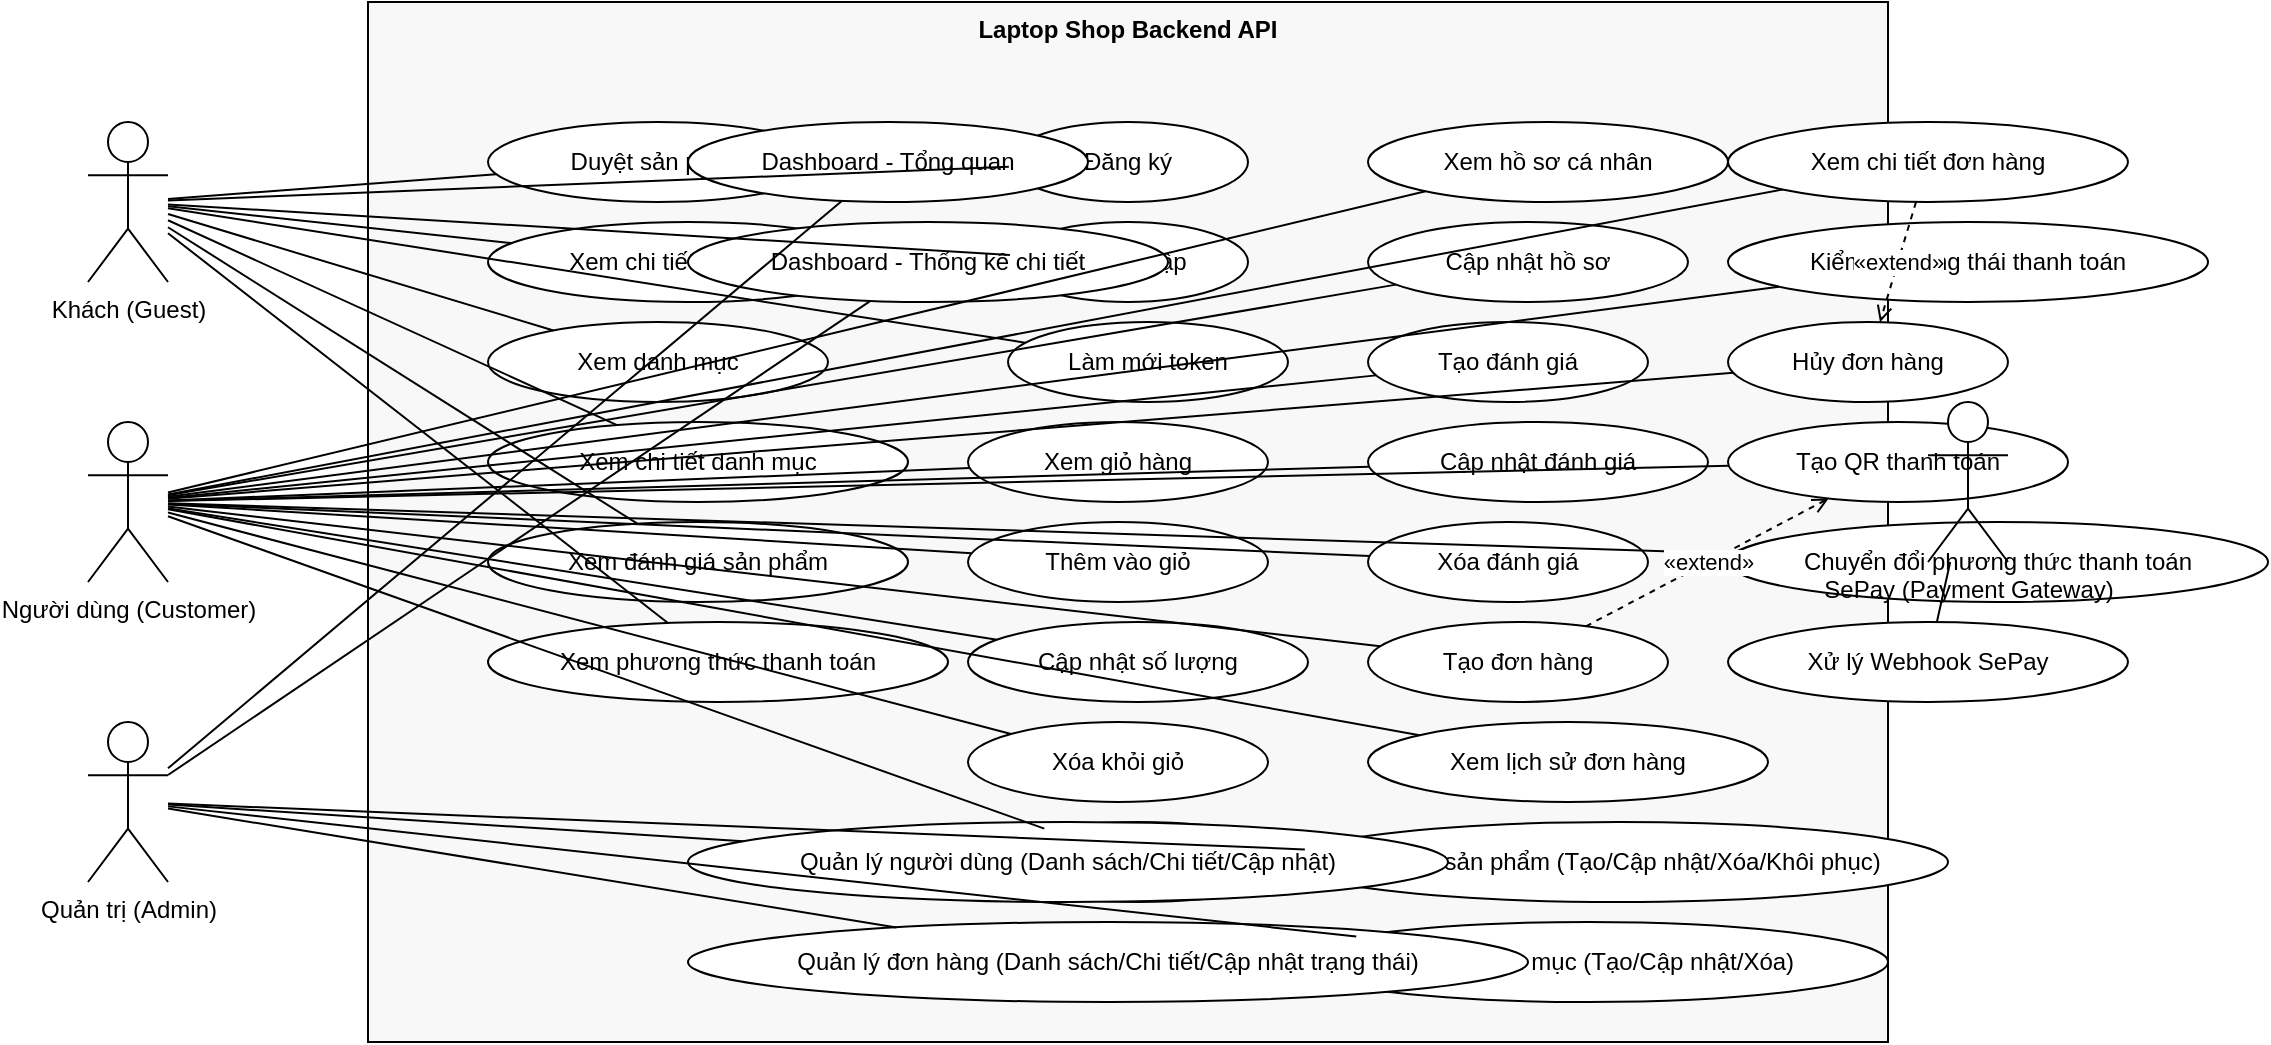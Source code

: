 <mxfile version="20.8.3" type="device">
  <diagram id="usecase-backend" name="Use Case - Backend API">
    <mxGraphModel dx="1500" dy="900" grid="1" gridSize="10" guides="1" tooltips="1" connect="1" arrows="1" fold="1" page="1" pageScale="1" pageWidth="1920" pageHeight="1080" math="0" shadow="0">
      <root>
        <mxCell id="0"/>
        <mxCell id="1" parent="0"/>

        <!-- System Boundary -->
        <mxCell id="sysBoundary" value="Laptop Shop Backend API" style="shape=rectangle;whiteSpace=wrap;html=1;strokeDasharray=4 4;rounded=0;fontStyle=1;align=center;verticalAlign=top;fillColor=#f8f8f8;" vertex="1" parent="1">
          <mxGeometry x="160" y="20" width="760" height="520" as="geometry"/>
        </mxCell>

        <!-- Actors -->
        <mxCell id="actorGuest" value="Khách (Guest)" style="shape=umlActor;verticalLabelPosition=bottom;verticalAlign=top;html=1;" vertex="1" parent="1">
          <mxGeometry x="20" y="80" width="40" height="80" as="geometry"/>
        </mxCell>
        <mxCell id="actorUser" value="Người dùng (Customer)" style="shape=umlActor;verticalLabelPosition=bottom;verticalAlign=top;html=1;" vertex="1" parent="1">
          <mxGeometry x="20" y="230" width="40" height="80" as="geometry"/>
        </mxCell>
        <mxCell id="actorAdmin" value="Quản trị (Admin)" style="shape=umlActor;verticalLabelPosition=bottom;verticalAlign=top;html=1;" vertex="1" parent="1">
          <mxGeometry x="20" y="380" width="40" height="80" as="geometry"/>
        </mxCell>
        <mxCell id="actorSepay" value="SePay (Payment Gateway)" style="shape=umlActor;verticalLabelPosition=bottom;verticalAlign=top;html=1;" vertex="1" parent="1">
          <mxGeometry x="940" y="220" width="40" height="80" as="geometry"/>
        </mxCell>

        <!-- Guest Use Cases -->
        <mxCell id="ucBrowseProducts" value="Duyệt sản phẩm" style="ellipse;whiteSpace=wrap;html=1;" vertex="1" parent="sysBoundary">
          <mxGeometry x="60" y="60" width="170" height="40" as="geometry"/>
        </mxCell>
        <mxCell id="ucViewProduct" value="Xem chi tiết sản phẩm" style="ellipse;whiteSpace=wrap;html=1;" vertex="1" parent="sysBoundary">
          <mxGeometry x="60" y="110" width="200" height="40" as="geometry"/>
        </mxCell>
        <mxCell id="ucBrowseCategories" value="Xem danh mục" style="ellipse;whiteSpace=wrap;html=1;" vertex="1" parent="sysBoundary">
          <mxGeometry x="60" y="160" width="170" height="40" as="geometry"/>
        </mxCell>
        <mxCell id="ucViewCategory" value="Xem chi tiết danh mục" style="ellipse;whiteSpace=wrap;html=1;" vertex="1" parent="sysBoundary">
          <mxGeometry x="60" y="210" width="210" height="40" as="geometry"/>
        </mxCell>
        <mxCell id="ucViewProductReviews" value="Xem đánh giá sản phẩm" style="ellipse;whiteSpace=wrap;html=1;" vertex="1" parent="sysBoundary">
          <mxGeometry x="60" y="260" width="210" height="40" as="geometry"/>
        </mxCell>
        <mxCell id="ucGetPaymentMethods" value="Xem phương thức thanh toán" style="ellipse;whiteSpace=wrap;html=1;" vertex="1" parent="sysBoundary">
          <mxGeometry x="60" y="310" width="230" height="40" as="geometry"/>
        </mxCell>
        <mxCell id="ucRegister" value="Đăng ký" style="ellipse;whiteSpace=wrap;html=1;" vertex="1" parent="sysBoundary">
          <mxGeometry x="320" y="60" width="120" height="40" as="geometry"/>
        </mxCell>
        <mxCell id="ucLogin" value="Đăng nhập" style="ellipse;whiteSpace=wrap;html=1;" vertex="1" parent="sysBoundary">
          <mxGeometry x="320" y="110" width="120" height="40" as="geometry"/>
        </mxCell>
        <mxCell id="ucRefreshToken" value="Làm mới token" style="ellipse;whiteSpace=wrap;html=1;" vertex="1" parent="sysBoundary">
          <mxGeometry x="320" y="160" width="140" height="40" as="geometry"/>
        </mxCell>

        <!-- Customer Use Cases: Cart & Profile & Reviews -->
        <mxCell id="ucViewCart" value="Xem giỏ hàng" style="ellipse;whiteSpace=wrap;html=1;" vertex="1" parent="sysBoundary">
          <mxGeometry x="300" y="210" width="150" height="40" as="geometry"/>
        </mxCell>
        <mxCell id="ucAddToCart" value="Thêm vào giỏ" style="ellipse;whiteSpace=wrap;html=1;" vertex="1" parent="sysBoundary">
          <mxGeometry x="300" y="260" width="150" height="40" as="geometry"/>
        </mxCell>
        <mxCell id="ucUpdateCart" value="Cập nhật số lượng" style="ellipse;whiteSpace=wrap;html=1;" vertex="1" parent="sysBoundary">
          <mxGeometry x="300" y="310" width="170" height="40" as="geometry"/>
        </mxCell>
        <mxCell id="ucRemoveFromCart" value="Xóa khỏi giỏ" style="ellipse;whiteSpace=wrap;html=1;" vertex="1" parent="sysBoundary">
          <mxGeometry x="300" y="360" width="150" height="40" as="geometry"/>
        </mxCell>
        <mxCell id="ucClearCart" value="Xóa toàn bộ giỏ" style="ellipse;whiteSpace=wrap;html=1;" vertex="1" parent="sysBoundary">
          <mxGeometry x="300" y="410" width="170" height="40" as="geometry"/>
        </mxCell>

        <mxCell id="ucViewProfile" value="Xem hồ sơ cá nhân" style="ellipse;whiteSpace=wrap;html=1;" vertex="1" parent="sysBoundary">
          <mxGeometry x="500" y="60" width="180" height="40" as="geometry"/>
        </mxCell>
        <mxCell id="ucUpdateProfile" value="Cập nhật hồ sơ" style="ellipse;whiteSpace=wrap;html=1;" vertex="1" parent="sysBoundary">
          <mxGeometry x="500" y="110" width="160" height="40" as="geometry"/>
        </mxCell>

        <mxCell id="ucCreateReview" value="Tạo đánh giá" style="ellipse;whiteSpace=wrap;html=1;" vertex="1" parent="sysBoundary">
          <mxGeometry x="500" y="160" width="140" height="40" as="geometry"/>
        </mxCell>
        <mxCell id="ucUpdateReview" value="Cập nhật đánh giá" style="ellipse;whiteSpace=wrap;html=1;" vertex="1" parent="sysBoundary">
          <mxGeometry x="500" y="210" width="170" height="40" as="geometry"/>
        </mxCell>
        <mxCell id="ucDeleteReview" value="Xóa đánh giá" style="ellipse;whiteSpace=wrap;html=1;" vertex="1" parent="sysBoundary">
          <mxGeometry x="500" y="260" width="140" height="40" as="geometry"/>
        </mxCell>

        <!-- Orders & Payments (Customer) -->
        <mxCell id="ucCreateOrder" value="Tạo đơn hàng" style="ellipse;whiteSpace=wrap;html=1;" vertex="1" parent="sysBoundary">
          <mxGeometry x="500" y="310" width="150" height="40" as="geometry"/>
        </mxCell>
        <mxCell id="ucOrderHistory" value="Xem lịch sử đơn hàng" style="ellipse;whiteSpace=wrap;html=1;" vertex="1" parent="sysBoundary">
          <mxGeometry x="500" y="360" width="200" height="40" as="geometry"/>
        </mxCell>
        <mxCell id="ucOrderDetail" value="Xem chi tiết đơn hàng" style="ellipse;whiteSpace=wrap;html=1;" vertex="1" parent="sysBoundary">
          <mxGeometry x="680" y="60" width="200" height="40" as="geometry"/>
        </mxCell>
        <mxCell id="ucCheckPaymentStatus" value="Kiểm tra trạng thái thanh toán" style="ellipse;whiteSpace=wrap;html=1;" vertex="1" parent="sysBoundary">
          <mxGeometry x="680" y="110" width="240" height="40" as="geometry"/>
        </mxCell>
        <mxCell id="ucCancelOrder" value="Hủy đơn hàng" style="ellipse;whiteSpace=wrap;html=1;" vertex="1" parent="sysBoundary">
          <mxGeometry x="680" y="160" width="140" height="40" as="geometry"/>
        </mxCell>
        <mxCell id="ucCreatePaymentQR" value="Tạo QR thanh toán" style="ellipse;whiteSpace=wrap;html=1;" vertex="1" parent="sysBoundary">
          <mxGeometry x="680" y="210" width="170" height="40" as="geometry"/>
        </mxCell>
        <mxCell id="ucSwitchPaymentMethod" value="Chuyển đổi phương thức thanh toán" style="ellipse;whiteSpace=wrap;html=1;" vertex="1" parent="sysBoundary">
          <mxGeometry x="680" y="260" width="270" height="40" as="geometry"/>
        </mxCell>

        <!-- Admin Use Cases -->
        <mxCell id="ucManageProducts" value="Quản lý sản phẩm (Tạo/Cập nhật/Xóa/Khôi phục)" style="ellipse;whiteSpace=wrap;html=1;" vertex="1" parent="sysBoundary">
          <mxGeometry x="460" y="410" width="330" height="40" as="geometry"/>
        </mxCell>
        <mxCell id="ucManageCategories" value="Quản lý danh mục (Tạo/Cập nhật/Xóa)" style="ellipse;whiteSpace=wrap;html=1;" vertex="1" parent="sysBoundary">
          <mxGeometry x="460" y="460" width="300" height="40" as="geometry"/>
        </mxCell>
        <mxCell id="ucManageOrders" value="Quản lý đơn hàng (Danh sách/Chi tiết/Cập nhật trạng thái)" style="ellipse;whiteSpace=wrap;html=1;" vertex="1" parent="sysBoundary">
          <mxGeometry x="160" y="460" width="420" height="40" as="geometry"/>
        </mxCell>
        <mxCell id="ucManageUsers" value="Quản lý người dùng (Danh sách/Chi tiết/Cập nhật)" style="ellipse;whiteSpace=wrap;html=1;" vertex="1" parent="sysBoundary">
          <mxGeometry x="160" y="410" width="380" height="40" as="geometry"/>
        </mxCell>
        <mxCell id="ucDashboardSummary" value="Dashboard - Tổng quan" style="ellipse;whiteSpace=wrap;html=1;" vertex="1" parent="sysBoundary">
          <mxGeometry x="160" y="60" width="200" height="40" as="geometry"/>
        </mxCell>
        <mxCell id="ucDetailedStats" value="Dashboard - Thống kê chi tiết" style="ellipse;whiteSpace=wrap;html=1;" vertex="1" parent="sysBoundary">
          <mxGeometry x="160" y="110" width="240" height="40" as="geometry"/>
        </mxCell>

        <!-- Payment Webhook Use Case -->
        <mxCell id="ucSepayWebhook" value="Xử lý Webhook SePay" style="ellipse;whiteSpace=wrap;html=1;" vertex="1" parent="sysBoundary">
          <mxGeometry x="680" y="310" width="200" height="40" as="geometry"/>
        </mxCell>

        <!-- Associations: Guest -->
        <mxCell id="edgeGuestBrowse" style="endArrow=none;html=1;" edge="1" parent="1" source="actorGuest" target="ucBrowseProducts">
          <mxGeometry relative="1" as="geometry"/>
        </mxCell>
        <mxCell id="edgeGuestViewProduct" style="endArrow=none;html=1;" edge="1" parent="1" source="actorGuest" target="ucViewProduct">
          <mxGeometry relative="1" as="geometry"/>
        </mxCell>
        <mxCell id="edgeGuestBrowseCategories" style="endArrow=none;html=1;" edge="1" parent="1" source="actorGuest" target="ucBrowseCategories">
          <mxGeometry relative="1" as="geometry"/>
        </mxCell>
        <mxCell id="edgeGuestViewCategory" style="endArrow=none;html=1;" edge="1" parent="1" source="actorGuest" target="ucViewCategory">
          <mxGeometry relative="1" as="geometry"/>
        </mxCell>
        <mxCell id="edgeGuestViewReviews" style="endArrow=none;html=1;" edge="1" parent="1" source="actorGuest" target="ucViewProductReviews">
          <mxGeometry relative="1" as="geometry"/>
        </mxCell>
        <mxCell id="edgeGuestPaymentMethods" style="endArrow=none;html=1;" edge="1" parent="1" source="actorGuest" target="ucGetPaymentMethods">
          <mxGeometry relative="1" as="geometry"/>
        </mxCell>
        <mxCell id="edgeGuestRegister" style="endArrow=none;html=1;" edge="1" parent="1" source="actorGuest" target="ucRegister">
          <mxGeometry relative="1" as="geometry"/>
        </mxCell>
        <mxCell id="edgeGuestLogin" style="endArrow=none;html=1;" edge="1" parent="1" source="actorGuest" target="ucLogin">
          <mxGeometry relative="1" as="geometry"/>
        </mxCell>
        <mxCell id="edgeGuestRefresh" style="endArrow=none;html=1;" edge="1" parent="1" source="actorGuest" target="ucRefreshToken">
          <mxGeometry relative="1" as="geometry"/>
        </mxCell>

        <!-- Associations: Customer -->
        <mxCell id="edgeUserViewCart" style="endArrow=none;html=1;" edge="1" parent="1" source="actorUser" target="ucViewCart">
          <mxGeometry relative="1" as="geometry"/>
        </mxCell>
        <mxCell id="edgeUserAddCart" style="endArrow=none;html=1;" edge="1" parent="1" source="actorUser" target="ucAddToCart">
          <mxGeometry relative="1" as="geometry"/>
        </mxCell>
        <mxCell id="edgeUserUpdateCart" style="endArrow=none;html=1;" edge="1" parent="1" source="actorUser" target="ucUpdateCart">
          <mxGeometry relative="1" as="geometry"/>
        </mxCell>
        <mxCell id="edgeUserRemoveCart" style="endArrow=none;html=1;" edge="1" parent="1" source="actorUser" target="ucRemoveFromCart">
          <mxGeometry relative="1" as="geometry"/>
        </mxCell>
        <mxCell id="edgeUserClearCart" style="endArrow=none;html=1;" edge="1" parent="1" source="actorUser" target="ucClearCart">
          <mxGeometry relative="1" as="geometry"/>
        </mxCell>

        <mxCell id="edgeUserViewProfile" style="endArrow=none;html=1;" edge="1" parent="1" source="actorUser" target="ucViewProfile">
          <mxGeometry relative="1" as="geometry"/>
        </mxCell>
        <mxCell id="edgeUserUpdateProfile" style="endArrow=none;html=1;" edge="1" parent="1" source="actorUser" target="ucUpdateProfile">
          <mxGeometry relative="1" as="geometry"/>
        </mxCell>

        <mxCell id="edgeUserCreateReview" style="endArrow=none;html=1;" edge="1" parent="1" source="actorUser" target="ucCreateReview">
          <mxGeometry relative="1" as="geometry"/>
        </mxCell>
        <mxCell id="edgeUserUpdateReview" style="endArrow=none;html=1;" edge="1" parent="1" source="actorUser" target="ucUpdateReview">
          <mxGeometry relative="1" as="geometry"/>
        </mxCell>
        <mxCell id="edgeUserDeleteReview" style="endArrow=none;html=1;" edge="1" parent="1" source="actorUser" target="ucDeleteReview">
          <mxGeometry relative="1" as="geometry"/>
        </mxCell>

        <mxCell id="edgeUserCreateOrder" style="endArrow=none;html=1;" edge="1" parent="1" source="actorUser" target="ucCreateOrder">
          <mxGeometry relative="1" as="geometry"/>
        </mxCell>
        <mxCell id="edgeUserOrderHistory" style="endArrow=none;html=1;" edge="1" parent="1" source="actorUser" target="ucOrderHistory">
          <mxGeometry relative="1" as="geometry"/>
        </mxCell>
        <mxCell id="edgeUserOrderDetail" style="endArrow=none;html=1;" edge="1" parent="1" source="actorUser" target="ucOrderDetail">
          <mxGeometry relative="1" as="geometry"/>
        </mxCell>
        <mxCell id="edgeUserCheckPayment" style="endArrow=none;html=1;" edge="1" parent="1" source="actorUser" target="ucCheckPaymentStatus">
          <mxGeometry relative="1" as="geometry"/>
        </mxCell>
        <mxCell id="edgeUserCancelOrder" style="endArrow=none;html=1;" edge="1" parent="1" source="actorUser" target="ucCancelOrder">
          <mxGeometry relative="1" as="geometry"/>
        </mxCell>
        <mxCell id="edgeUserCreateQR" style="endArrow=none;html=1;" edge="1" parent="1" source="actorUser" target="ucCreatePaymentQR">
          <mxGeometry relative="1" as="geometry"/>
        </mxCell>
        <mxCell id="edgeUserSwitchMethod" style="endArrow=none;html=1;" edge="1" parent="1" source="actorUser" target="ucSwitchPaymentMethod">
          <mxGeometry relative="1" as="geometry"/>
        </mxCell>

        <!-- Associations: Admin -->
        <mxCell id="edgeAdminManageProducts" style="endArrow=none;html=1;" edge="1" parent="1" source="actorAdmin" target="ucManageProducts">
          <mxGeometry relative="1" as="geometry"/>
        </mxCell>
        <mxCell id="edgeAdminManageCategories" style="endArrow=none;html=1;" edge="1" parent="1" source="actorAdmin" target="ucManageCategories">
          <mxGeometry relative="1" as="geometry"/>
        </mxCell>
        <mxCell id="edgeAdminManageOrders" style="endArrow=none;html=1;" edge="1" parent="1" source="actorAdmin" target="ucManageOrders">
          <mxGeometry relative="1" as="geometry"/>
        </mxCell>
        <mxCell id="edgeAdminManageUsers" style="endArrow=none;html=1;" edge="1" parent="1" source="actorAdmin" target="ucManageUsers">
          <mxGeometry relative="1" as="geometry"/>
        </mxCell>
        <mxCell id="edgeAdminDashboardSummary" style="endArrow=none;html=1;" edge="1" parent="1" source="actorAdmin" target="ucDashboardSummary">
          <mxGeometry relative="1" as="geometry"/>
        </mxCell>
        <mxCell id="edgeAdminDetailedStats" style="endArrow=none;html=1;" edge="1" parent="1" source="actorAdmin" target="ucDetailedStats">
          <mxGeometry relative="1" as="geometry"/>
        </mxCell>

        <!-- Associations: SePay Webhook -->
        <mxCell id="edgeSepayWebhook" style="endArrow=none;html=1;" edge="1" parent="1" source="actorSepay" target="ucSepayWebhook">
          <mxGeometry relative="1" as="geometry"/>
        </mxCell>

        <!-- Include/Extend relationships (dashed open arrow) -->
  <mxCell id="edgeExtendCreateOrderToCreateQR" value="«extend»" style="dashed=1;endArrow=open;endFill=0;html=1;strokeWidth=1;" edge="1" parent="1" source="ucCreateOrder" target="ucCreatePaymentQR">
          <mxGeometry relative="1" as="geometry"/>
        </mxCell>
  <mxCell id="edgeExtendOrderDetailToCancel" value="«extend»" style="dashed=1;endArrow=open;endFill=0;html=1;strokeWidth=1;" edge="1" parent="1" source="ucOrderDetail" target="ucCancelOrder">
          <mxGeometry relative="1" as="geometry"/>
        </mxCell>


      </root>
    </mxGraphModel>
  </diagram>
  <diagram id="legend" name="Legend">
    <mxGraphModel dx="1500" dy="900" grid="1" gridSize="10" guides="1" tooltips="1" connect="1" arrows="1" fold="1" page="1" pageScale="1" pageWidth="1920" pageHeight="1080" math="0" shadow="0">
      <root>
        <mxCell id="0"/>
        <mxCell id="1" parent="0"/>
        <mxCell id="legendBox" value="Ký hiệu:\n- Diễn viên (Actor)\n- Trường hợp sử dụng (Use Case)\n- Biên hệ thống (System Boundary)\n- «include» / «extend»" style="shape=rectangle;whiteSpace=wrap;html=1;rounded=1;strokeColor=#999;fillColor=#fffbe6;" vertex="1" parent="1">
          <mxGeometry x="80" y="80" width="520" height="220" as="geometry"/>
        </mxCell>
        <mxCell id="legendActor" value="Actor" style="shape=umlActor;verticalLabelPosition=bottom;verticalAlign=top;" vertex="1" parent="1">
          <mxGeometry x="120" y="120" width="40" height="80" as="geometry"/>
        </mxCell>
        <mxCell id="legendUseCase" value="Use Case" style="ellipse;whiteSpace=wrap;html=1;" vertex="1" parent="1">
          <mxGeometry x="200" y="130" width="120" height="40" as="geometry"/>
        </mxCell>
        <mxCell id="legendInclude" value="«include»" style="dashed=1;endArrow=open;endFill=0;" edge="1" parent="1" source="legendUseCase" target="legendActor">
          <mxGeometry relative="1" as="geometry"/>
        </mxCell>
      </root>
    </mxGraphModel>
  </diagram>
</mxfile>
